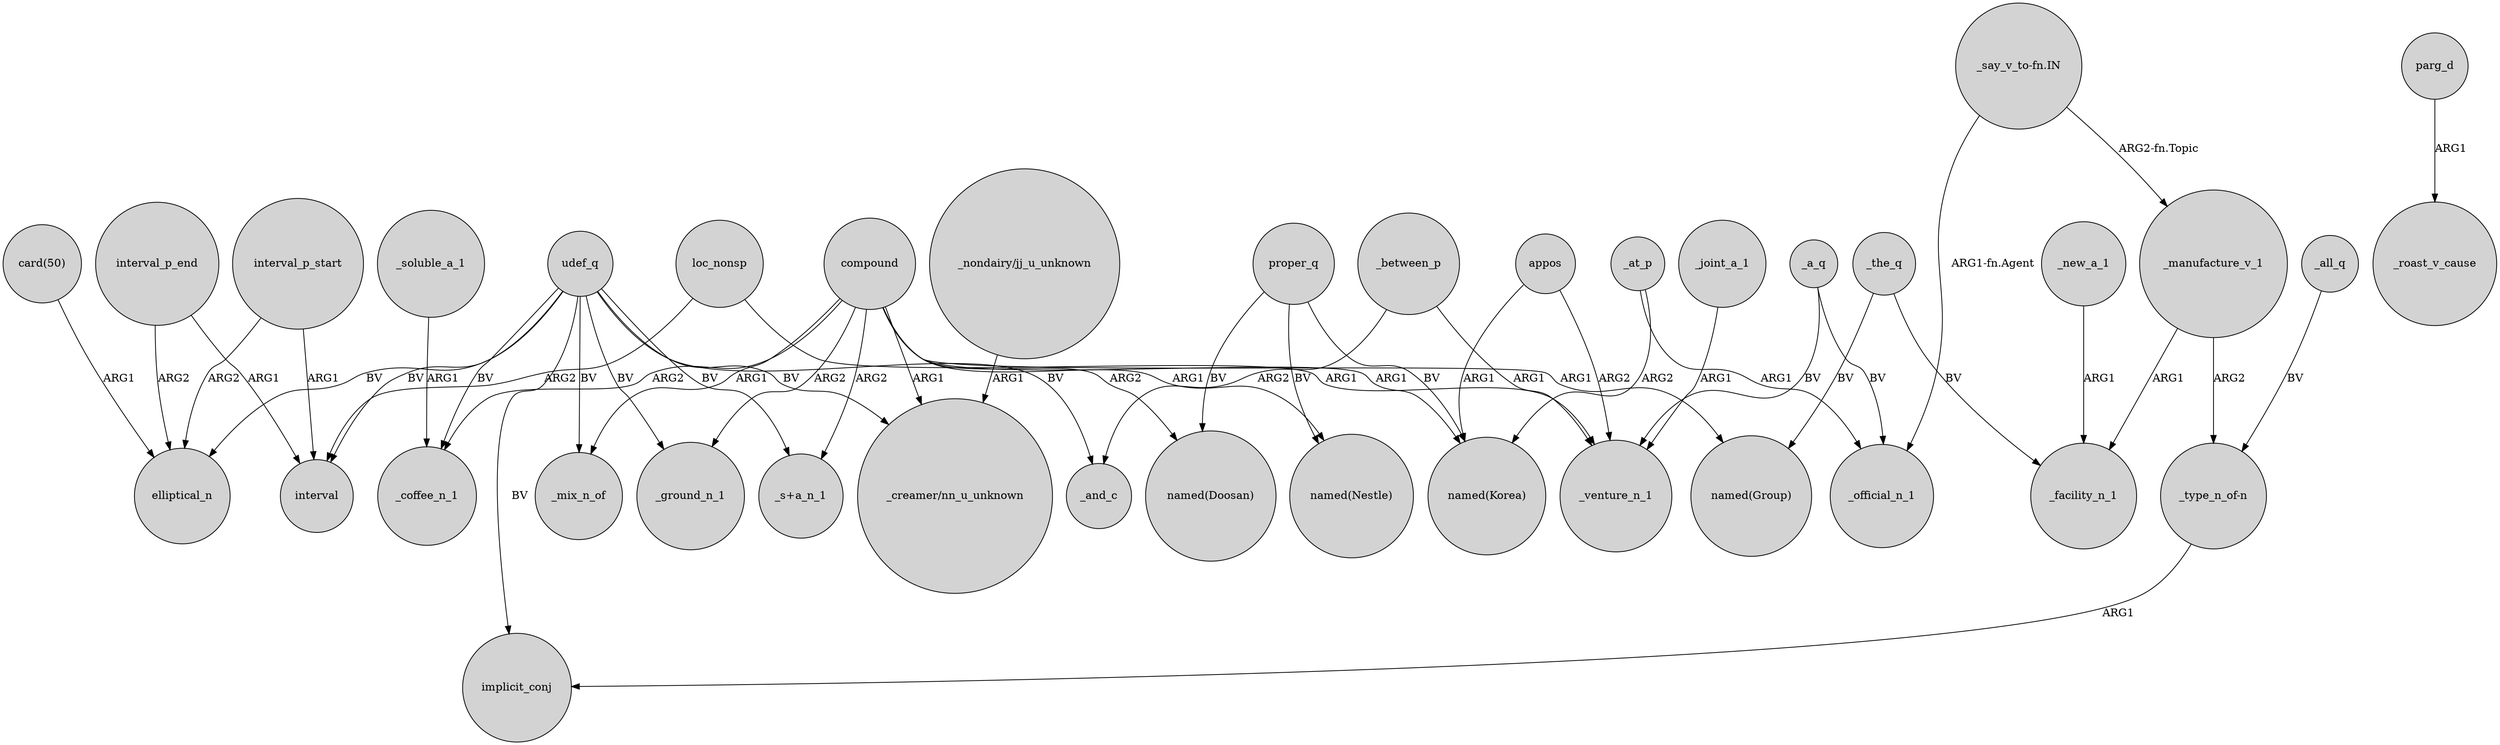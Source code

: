 digraph {
	node [shape=circle style=filled]
	_joint_a_1 -> _venture_n_1 [label=ARG1]
	compound -> "named(Nestle)" [label=ARG1]
	_manufacture_v_1 -> _facility_n_1 [label=ARG1]
	proper_q -> "named(Nestle)" [label=BV]
	_at_p -> "named(Korea)" [label=ARG2]
	loc_nonsp -> interval [label=ARG2]
	udef_q -> elliptical_n [label=BV]
	compound -> _ground_n_1 [label=ARG2]
	compound -> _coffee_n_1 [label=ARG2]
	_manufacture_v_1 -> "_type_n_of-n" [label=ARG2]
	appos -> "named(Korea)" [label=ARG1]
	udef_q -> _mix_n_of [label=BV]
	udef_q -> _ground_n_1 [label=BV]
	compound -> _mix_n_of [label=ARG1]
	"_say_v_to-fn.IN" -> _official_n_1 [label="ARG1-fn.Agent"]
	interval_p_end -> elliptical_n [label=ARG2]
	"_type_n_of-n" -> implicit_conj [label=ARG1]
	interval_p_start -> elliptical_n [label=ARG2]
	udef_q -> implicit_conj [label=BV]
	compound -> "_creamer/nn_u_unknown" [label=ARG1]
	compound -> "named(Group)" [label=ARG1]
	parg_d -> _roast_v_cause [label=ARG1]
	_a_q -> _official_n_1 [label=BV]
	interval_p_start -> interval [label=ARG1]
	_new_a_1 -> _facility_n_1 [label=ARG1]
	"_say_v_to-fn.IN" -> _manufacture_v_1 [label="ARG2-fn.Topic"]
	udef_q -> "_s+a_n_1" [label=BV]
	proper_q -> "named(Doosan)" [label=BV]
	proper_q -> "named(Korea)" [label=BV]
	_the_q -> "named(Group)" [label=BV]
	_between_p -> _and_c [label=ARG2]
	udef_q -> "_creamer/nn_u_unknown" [label=BV]
	"card(50)" -> elliptical_n [label=ARG1]
	_all_q -> "_type_n_of-n" [label=BV]
	_soluble_a_1 -> _coffee_n_1 [label=ARG1]
	appos -> _venture_n_1 [label=ARG2]
	interval_p_end -> interval [label=ARG1]
	compound -> "_s+a_n_1" [label=ARG2]
	_the_q -> _facility_n_1 [label=BV]
	_at_p -> _official_n_1 [label=ARG1]
	compound -> "named(Doosan)" [label=ARG2]
	_a_q -> _venture_n_1 [label=BV]
	loc_nonsp -> _venture_n_1 [label=ARG1]
	_between_p -> _venture_n_1 [label=ARG1]
	udef_q -> _and_c [label=BV]
	udef_q -> _coffee_n_1 [label=BV]
	"_nondairy/jj_u_unknown" -> "_creamer/nn_u_unknown" [label=ARG1]
	udef_q -> interval [label=BV]
	compound -> "named(Korea)" [label=ARG1]
}
